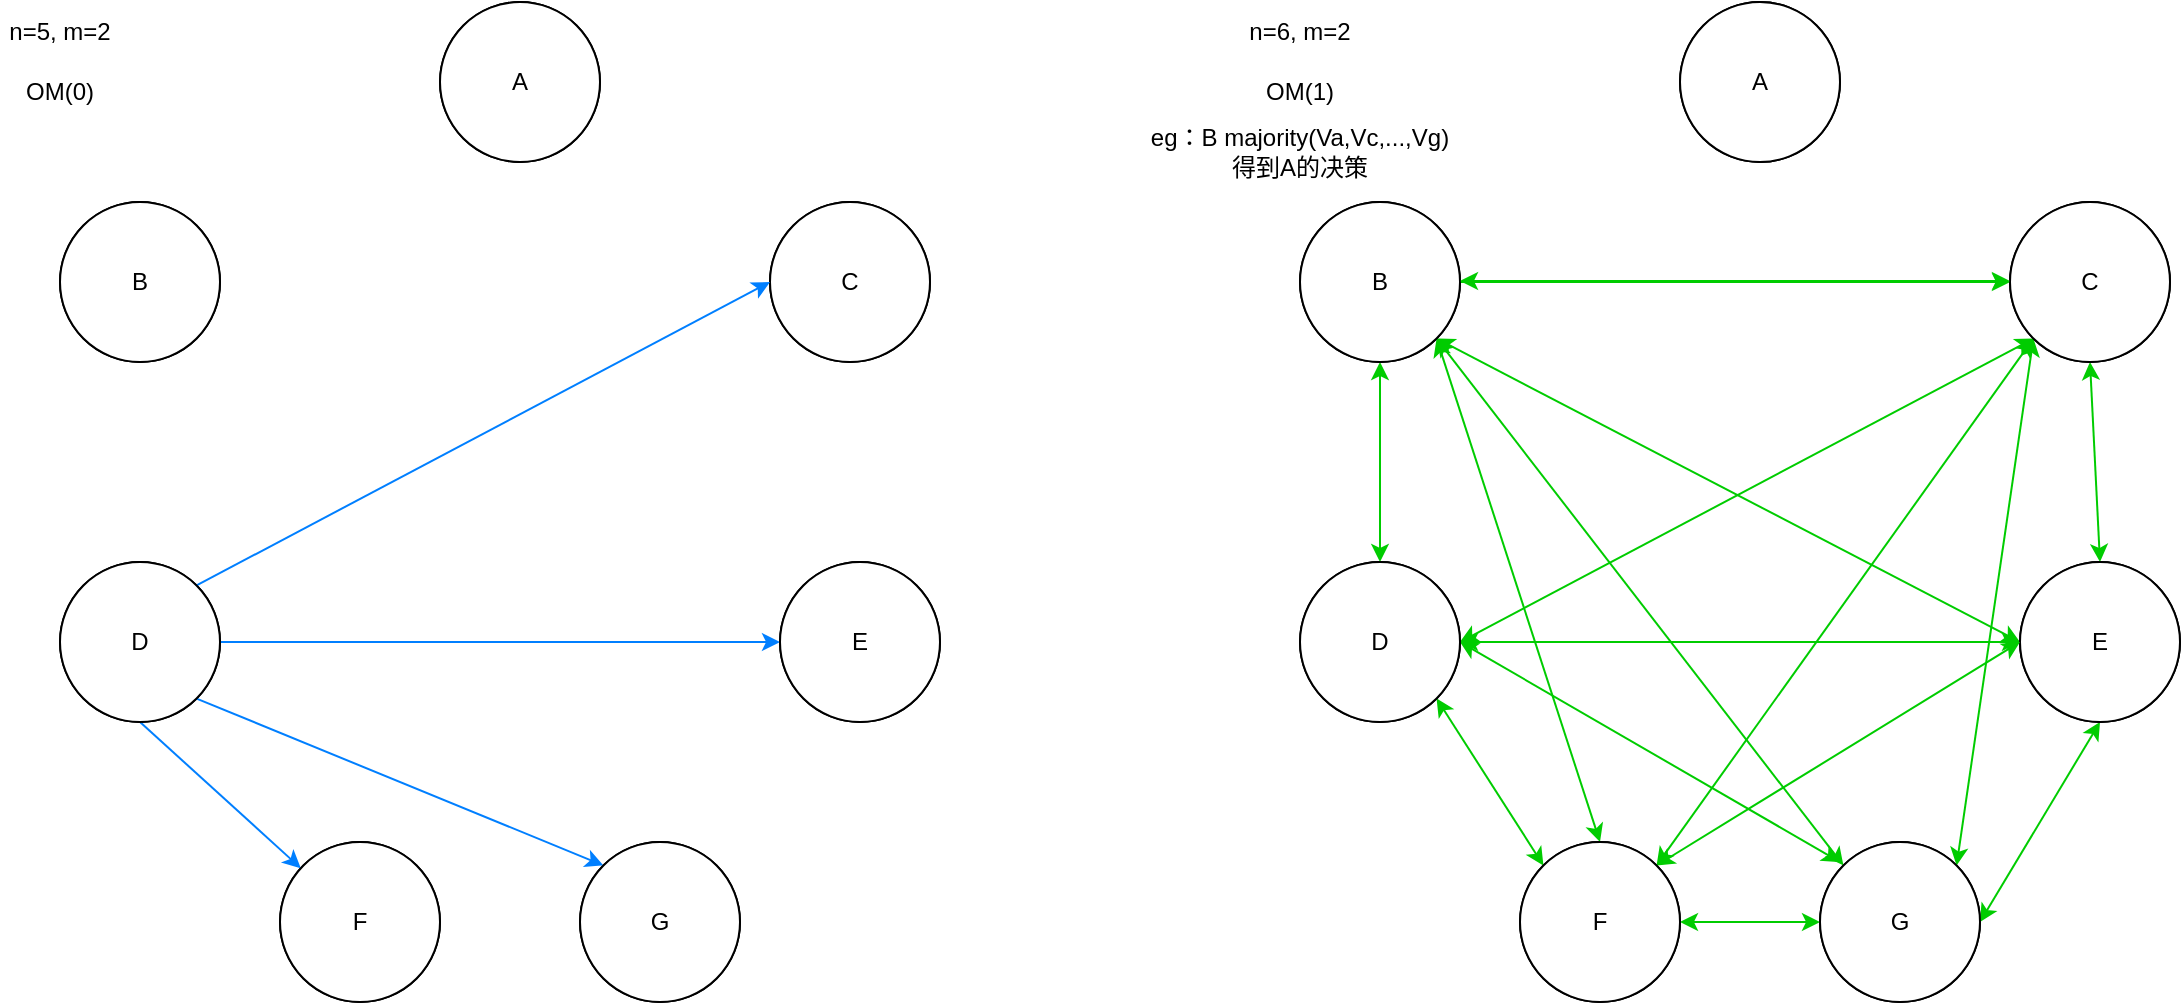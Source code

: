 <mxfile version="15.7.0" type="github">
  <diagram id="l8hXMBHkgcEJcSW0mbfh" name="Page-1">
    <mxGraphModel dx="1511" dy="843" grid="1" gridSize="10" guides="1" tooltips="1" connect="1" arrows="1" fold="1" page="1" pageScale="1" pageWidth="1169" pageHeight="827" math="0" shadow="0">
      <root>
        <mxCell id="0" />
        <mxCell id="1" parent="0" />
        <mxCell id="R8ctW1b-srJAbuBpRHoN-1" value="A" style="ellipse;whiteSpace=wrap;html=1;aspect=fixed;" vertex="1" parent="1">
          <mxGeometry x="220" y="10" width="80" height="80" as="geometry" />
        </mxCell>
        <mxCell id="R8ctW1b-srJAbuBpRHoN-2" value="B" style="ellipse;whiteSpace=wrap;html=1;aspect=fixed;" vertex="1" parent="1">
          <mxGeometry x="30" y="110" width="80" height="80" as="geometry" />
        </mxCell>
        <mxCell id="R8ctW1b-srJAbuBpRHoN-3" value="C" style="ellipse;whiteSpace=wrap;html=1;aspect=fixed;" vertex="1" parent="1">
          <mxGeometry x="385" y="110" width="80" height="80" as="geometry" />
        </mxCell>
        <mxCell id="R8ctW1b-srJAbuBpRHoN-4" value="D" style="ellipse;whiteSpace=wrap;html=1;aspect=fixed;" vertex="1" parent="1">
          <mxGeometry x="30" y="290" width="80" height="80" as="geometry" />
        </mxCell>
        <mxCell id="R8ctW1b-srJAbuBpRHoN-5" value="E" style="ellipse;whiteSpace=wrap;html=1;aspect=fixed;" vertex="1" parent="1">
          <mxGeometry x="390" y="290" width="80" height="80" as="geometry" />
        </mxCell>
        <mxCell id="R8ctW1b-srJAbuBpRHoN-6" value="F" style="ellipse;whiteSpace=wrap;html=1;aspect=fixed;" vertex="1" parent="1">
          <mxGeometry x="140" y="430" width="80" height="80" as="geometry" />
        </mxCell>
        <mxCell id="R8ctW1b-srJAbuBpRHoN-7" value="G" style="ellipse;whiteSpace=wrap;html=1;aspect=fixed;" vertex="1" parent="1">
          <mxGeometry x="290" y="430" width="80" height="80" as="geometry" />
        </mxCell>
        <mxCell id="R8ctW1b-srJAbuBpRHoN-10" value="n=5, m=2" style="text;html=1;strokeColor=none;fillColor=none;align=center;verticalAlign=middle;whiteSpace=wrap;rounded=0;" vertex="1" parent="1">
          <mxGeometry y="10" width="60" height="30" as="geometry" />
        </mxCell>
        <mxCell id="R8ctW1b-srJAbuBpRHoN-15" value="OM(0)" style="text;html=1;strokeColor=none;fillColor=none;align=center;verticalAlign=middle;whiteSpace=wrap;rounded=0;" vertex="1" parent="1">
          <mxGeometry y="40" width="60" height="30" as="geometry" />
        </mxCell>
        <mxCell id="R8ctW1b-srJAbuBpRHoN-23" value="A" style="ellipse;whiteSpace=wrap;html=1;aspect=fixed;" vertex="1" parent="1">
          <mxGeometry x="220" y="10" width="80" height="80" as="geometry" />
        </mxCell>
        <mxCell id="R8ctW1b-srJAbuBpRHoN-24" value="B" style="ellipse;whiteSpace=wrap;html=1;aspect=fixed;" vertex="1" parent="1">
          <mxGeometry x="30" y="110" width="80" height="80" as="geometry" />
        </mxCell>
        <mxCell id="R8ctW1b-srJAbuBpRHoN-25" value="C" style="ellipse;whiteSpace=wrap;html=1;aspect=fixed;" vertex="1" parent="1">
          <mxGeometry x="385" y="110" width="80" height="80" as="geometry" />
        </mxCell>
        <mxCell id="R8ctW1b-srJAbuBpRHoN-96" style="edgeStyle=none;rounded=0;orthogonalLoop=1;jettySize=auto;html=1;exitX=1;exitY=0;exitDx=0;exitDy=0;entryX=0;entryY=0.5;entryDx=0;entryDy=0;startArrow=none;startFill=0;strokeColor=#007FFF;" edge="1" parent="1" source="R8ctW1b-srJAbuBpRHoN-26" target="R8ctW1b-srJAbuBpRHoN-25">
          <mxGeometry relative="1" as="geometry" />
        </mxCell>
        <mxCell id="R8ctW1b-srJAbuBpRHoN-97" style="edgeStyle=none;rounded=0;orthogonalLoop=1;jettySize=auto;html=1;exitX=1;exitY=0.5;exitDx=0;exitDy=0;startArrow=none;startFill=0;strokeColor=#007FFF;" edge="1" parent="1" source="R8ctW1b-srJAbuBpRHoN-26" target="R8ctW1b-srJAbuBpRHoN-27">
          <mxGeometry relative="1" as="geometry" />
        </mxCell>
        <mxCell id="R8ctW1b-srJAbuBpRHoN-99" style="edgeStyle=none;rounded=0;orthogonalLoop=1;jettySize=auto;html=1;exitX=0.5;exitY=1;exitDx=0;exitDy=0;startArrow=none;startFill=0;strokeColor=#007FFF;" edge="1" parent="1" source="R8ctW1b-srJAbuBpRHoN-26" target="R8ctW1b-srJAbuBpRHoN-28">
          <mxGeometry relative="1" as="geometry" />
        </mxCell>
        <mxCell id="R8ctW1b-srJAbuBpRHoN-100" style="edgeStyle=none;rounded=0;orthogonalLoop=1;jettySize=auto;html=1;exitX=1;exitY=1;exitDx=0;exitDy=0;entryX=0;entryY=0;entryDx=0;entryDy=0;startArrow=none;startFill=0;strokeColor=#007FFF;" edge="1" parent="1" source="R8ctW1b-srJAbuBpRHoN-26" target="R8ctW1b-srJAbuBpRHoN-29">
          <mxGeometry relative="1" as="geometry" />
        </mxCell>
        <mxCell id="R8ctW1b-srJAbuBpRHoN-26" value="D" style="ellipse;whiteSpace=wrap;html=1;aspect=fixed;" vertex="1" parent="1">
          <mxGeometry x="30" y="290" width="80" height="80" as="geometry" />
        </mxCell>
        <mxCell id="R8ctW1b-srJAbuBpRHoN-27" value="E" style="ellipse;whiteSpace=wrap;html=1;aspect=fixed;" vertex="1" parent="1">
          <mxGeometry x="390" y="290" width="80" height="80" as="geometry" />
        </mxCell>
        <mxCell id="R8ctW1b-srJAbuBpRHoN-28" value="F" style="ellipse;whiteSpace=wrap;html=1;aspect=fixed;" vertex="1" parent="1">
          <mxGeometry x="140" y="430" width="80" height="80" as="geometry" />
        </mxCell>
        <mxCell id="R8ctW1b-srJAbuBpRHoN-29" value="G" style="ellipse;whiteSpace=wrap;html=1;aspect=fixed;" vertex="1" parent="1">
          <mxGeometry x="290" y="430" width="80" height="80" as="geometry" />
        </mxCell>
        <mxCell id="R8ctW1b-srJAbuBpRHoN-53" value="A" style="ellipse;whiteSpace=wrap;html=1;aspect=fixed;" vertex="1" parent="1">
          <mxGeometry x="840" y="10" width="80" height="80" as="geometry" />
        </mxCell>
        <mxCell id="R8ctW1b-srJAbuBpRHoN-54" value="B" style="ellipse;whiteSpace=wrap;html=1;aspect=fixed;" vertex="1" parent="1">
          <mxGeometry x="650" y="110" width="80" height="80" as="geometry" />
        </mxCell>
        <mxCell id="R8ctW1b-srJAbuBpRHoN-55" value="C" style="ellipse;whiteSpace=wrap;html=1;aspect=fixed;" vertex="1" parent="1">
          <mxGeometry x="1005" y="110" width="80" height="80" as="geometry" />
        </mxCell>
        <mxCell id="R8ctW1b-srJAbuBpRHoN-56" value="D" style="ellipse;whiteSpace=wrap;html=1;aspect=fixed;" vertex="1" parent="1">
          <mxGeometry x="650" y="290" width="80" height="80" as="geometry" />
        </mxCell>
        <mxCell id="R8ctW1b-srJAbuBpRHoN-57" value="E" style="ellipse;whiteSpace=wrap;html=1;aspect=fixed;" vertex="1" parent="1">
          <mxGeometry x="1010" y="290" width="80" height="80" as="geometry" />
        </mxCell>
        <mxCell id="R8ctW1b-srJAbuBpRHoN-58" value="F" style="ellipse;whiteSpace=wrap;html=1;aspect=fixed;" vertex="1" parent="1">
          <mxGeometry x="760" y="430" width="80" height="80" as="geometry" />
        </mxCell>
        <mxCell id="R8ctW1b-srJAbuBpRHoN-59" value="G" style="ellipse;whiteSpace=wrap;html=1;aspect=fixed;" vertex="1" parent="1">
          <mxGeometry x="910" y="430" width="80" height="80" as="geometry" />
        </mxCell>
        <mxCell id="R8ctW1b-srJAbuBpRHoN-60" value="n=6, m=2" style="text;html=1;strokeColor=none;fillColor=none;align=center;verticalAlign=middle;whiteSpace=wrap;rounded=0;" vertex="1" parent="1">
          <mxGeometry x="620" y="10" width="60" height="30" as="geometry" />
        </mxCell>
        <mxCell id="R8ctW1b-srJAbuBpRHoN-68" value="A" style="ellipse;whiteSpace=wrap;html=1;aspect=fixed;" vertex="1" parent="1">
          <mxGeometry x="840" y="10" width="80" height="80" as="geometry" />
        </mxCell>
        <mxCell id="R8ctW1b-srJAbuBpRHoN-77" style="edgeStyle=none;rounded=0;orthogonalLoop=1;jettySize=auto;html=1;exitX=1;exitY=0.5;exitDx=0;exitDy=0;entryX=0;entryY=0.5;entryDx=0;entryDy=0;strokeColor=#00CC00;" edge="1" parent="1" source="R8ctW1b-srJAbuBpRHoN-69" target="R8ctW1b-srJAbuBpRHoN-70">
          <mxGeometry relative="1" as="geometry" />
        </mxCell>
        <mxCell id="R8ctW1b-srJAbuBpRHoN-78" style="edgeStyle=none;rounded=0;orthogonalLoop=1;jettySize=auto;html=1;exitX=0.5;exitY=1;exitDx=0;exitDy=0;strokeColor=#00CC00;startArrow=classic;startFill=1;" edge="1" parent="1" source="R8ctW1b-srJAbuBpRHoN-69" target="R8ctW1b-srJAbuBpRHoN-71">
          <mxGeometry relative="1" as="geometry" />
        </mxCell>
        <mxCell id="R8ctW1b-srJAbuBpRHoN-79" style="edgeStyle=none;rounded=0;orthogonalLoop=1;jettySize=auto;html=1;exitX=1;exitY=1;exitDx=0;exitDy=0;entryX=0.5;entryY=0;entryDx=0;entryDy=0;strokeColor=#00CC00;startArrow=classic;startFill=1;" edge="1" parent="1" source="R8ctW1b-srJAbuBpRHoN-69" target="R8ctW1b-srJAbuBpRHoN-73">
          <mxGeometry relative="1" as="geometry" />
        </mxCell>
        <mxCell id="R8ctW1b-srJAbuBpRHoN-80" style="edgeStyle=none;rounded=0;orthogonalLoop=1;jettySize=auto;html=1;exitX=1;exitY=1;exitDx=0;exitDy=0;entryX=0;entryY=0;entryDx=0;entryDy=0;strokeColor=#00CC00;startArrow=classic;startFill=1;" edge="1" parent="1" source="R8ctW1b-srJAbuBpRHoN-69" target="R8ctW1b-srJAbuBpRHoN-74">
          <mxGeometry relative="1" as="geometry" />
        </mxCell>
        <mxCell id="R8ctW1b-srJAbuBpRHoN-81" style="edgeStyle=none;rounded=0;orthogonalLoop=1;jettySize=auto;html=1;exitX=1;exitY=1;exitDx=0;exitDy=0;entryX=0;entryY=0.5;entryDx=0;entryDy=0;strokeColor=#00CC00;startArrow=classic;startFill=1;" edge="1" parent="1" source="R8ctW1b-srJAbuBpRHoN-69" target="R8ctW1b-srJAbuBpRHoN-72">
          <mxGeometry relative="1" as="geometry" />
        </mxCell>
        <mxCell id="R8ctW1b-srJAbuBpRHoN-69" value="B" style="ellipse;whiteSpace=wrap;html=1;aspect=fixed;" vertex="1" parent="1">
          <mxGeometry x="650" y="110" width="80" height="80" as="geometry" />
        </mxCell>
        <mxCell id="R8ctW1b-srJAbuBpRHoN-84" style="edgeStyle=none;rounded=0;orthogonalLoop=1;jettySize=auto;html=1;exitX=0.5;exitY=1;exitDx=0;exitDy=0;entryX=0.5;entryY=0;entryDx=0;entryDy=0;startArrow=classic;startFill=1;strokeColor=#00CC00;" edge="1" parent="1" source="R8ctW1b-srJAbuBpRHoN-70" target="R8ctW1b-srJAbuBpRHoN-72">
          <mxGeometry relative="1" as="geometry" />
        </mxCell>
        <mxCell id="R8ctW1b-srJAbuBpRHoN-85" style="edgeStyle=none;rounded=0;orthogonalLoop=1;jettySize=auto;html=1;exitX=0;exitY=1;exitDx=0;exitDy=0;entryX=1;entryY=0;entryDx=0;entryDy=0;startArrow=classic;startFill=1;strokeColor=#00CC00;" edge="1" parent="1" source="R8ctW1b-srJAbuBpRHoN-70" target="R8ctW1b-srJAbuBpRHoN-74">
          <mxGeometry relative="1" as="geometry" />
        </mxCell>
        <mxCell id="R8ctW1b-srJAbuBpRHoN-86" style="edgeStyle=none;rounded=0;orthogonalLoop=1;jettySize=auto;html=1;exitX=0;exitY=1;exitDx=0;exitDy=0;entryX=1;entryY=0;entryDx=0;entryDy=0;startArrow=classic;startFill=1;strokeColor=#00CC00;" edge="1" parent="1" source="R8ctW1b-srJAbuBpRHoN-70" target="R8ctW1b-srJAbuBpRHoN-73">
          <mxGeometry relative="1" as="geometry" />
        </mxCell>
        <mxCell id="R8ctW1b-srJAbuBpRHoN-87" style="edgeStyle=none;rounded=0;orthogonalLoop=1;jettySize=auto;html=1;exitX=0;exitY=1;exitDx=0;exitDy=0;entryX=1;entryY=0.5;entryDx=0;entryDy=0;startArrow=classic;startFill=1;strokeColor=#00CC00;" edge="1" parent="1" source="R8ctW1b-srJAbuBpRHoN-70" target="R8ctW1b-srJAbuBpRHoN-71">
          <mxGeometry relative="1" as="geometry" />
        </mxCell>
        <mxCell id="R8ctW1b-srJAbuBpRHoN-70" value="C" style="ellipse;whiteSpace=wrap;html=1;aspect=fixed;" vertex="1" parent="1">
          <mxGeometry x="1005" y="110" width="80" height="80" as="geometry" />
        </mxCell>
        <mxCell id="R8ctW1b-srJAbuBpRHoN-88" style="edgeStyle=none;rounded=0;orthogonalLoop=1;jettySize=auto;html=1;exitX=1;exitY=1;exitDx=0;exitDy=0;entryX=0;entryY=0;entryDx=0;entryDy=0;startArrow=classic;startFill=1;strokeColor=#00CC00;" edge="1" parent="1" source="R8ctW1b-srJAbuBpRHoN-71" target="R8ctW1b-srJAbuBpRHoN-73">
          <mxGeometry relative="1" as="geometry" />
        </mxCell>
        <mxCell id="R8ctW1b-srJAbuBpRHoN-91" style="edgeStyle=none;rounded=0;orthogonalLoop=1;jettySize=auto;html=1;exitX=1;exitY=0.5;exitDx=0;exitDy=0;entryX=0;entryY=0.5;entryDx=0;entryDy=0;startArrow=classic;startFill=1;strokeColor=#00CC00;" edge="1" parent="1" source="R8ctW1b-srJAbuBpRHoN-71" target="R8ctW1b-srJAbuBpRHoN-72">
          <mxGeometry relative="1" as="geometry" />
        </mxCell>
        <mxCell id="R8ctW1b-srJAbuBpRHoN-93" style="edgeStyle=none;rounded=0;orthogonalLoop=1;jettySize=auto;html=1;exitX=1;exitY=0.5;exitDx=0;exitDy=0;startArrow=classic;startFill=1;strokeColor=#00CC00;" edge="1" parent="1" source="R8ctW1b-srJAbuBpRHoN-71">
          <mxGeometry relative="1" as="geometry">
            <mxPoint x="920" y="440" as="targetPoint" />
          </mxGeometry>
        </mxCell>
        <mxCell id="R8ctW1b-srJAbuBpRHoN-71" value="D" style="ellipse;whiteSpace=wrap;html=1;aspect=fixed;" vertex="1" parent="1">
          <mxGeometry x="650" y="290" width="80" height="80" as="geometry" />
        </mxCell>
        <mxCell id="R8ctW1b-srJAbuBpRHoN-90" style="edgeStyle=none;rounded=0;orthogonalLoop=1;jettySize=auto;html=1;exitX=0.5;exitY=1;exitDx=0;exitDy=0;entryX=1;entryY=0.5;entryDx=0;entryDy=0;startArrow=classic;startFill=1;strokeColor=#00CC00;" edge="1" parent="1" source="R8ctW1b-srJAbuBpRHoN-72" target="R8ctW1b-srJAbuBpRHoN-74">
          <mxGeometry relative="1" as="geometry" />
        </mxCell>
        <mxCell id="R8ctW1b-srJAbuBpRHoN-72" value="E" style="ellipse;whiteSpace=wrap;html=1;aspect=fixed;" vertex="1" parent="1">
          <mxGeometry x="1010" y="290" width="80" height="80" as="geometry" />
        </mxCell>
        <mxCell id="R8ctW1b-srJAbuBpRHoN-89" style="edgeStyle=none;rounded=0;orthogonalLoop=1;jettySize=auto;html=1;exitX=1;exitY=0.5;exitDx=0;exitDy=0;entryX=0;entryY=0.5;entryDx=0;entryDy=0;startArrow=classic;startFill=1;strokeColor=#00CC00;" edge="1" parent="1" source="R8ctW1b-srJAbuBpRHoN-73" target="R8ctW1b-srJAbuBpRHoN-74">
          <mxGeometry relative="1" as="geometry" />
        </mxCell>
        <mxCell id="R8ctW1b-srJAbuBpRHoN-92" style="edgeStyle=none;rounded=0;orthogonalLoop=1;jettySize=auto;html=1;exitX=1;exitY=0;exitDx=0;exitDy=0;entryX=0;entryY=0.5;entryDx=0;entryDy=0;startArrow=classic;startFill=1;strokeColor=#00CC00;" edge="1" parent="1" source="R8ctW1b-srJAbuBpRHoN-73" target="R8ctW1b-srJAbuBpRHoN-72">
          <mxGeometry relative="1" as="geometry" />
        </mxCell>
        <mxCell id="R8ctW1b-srJAbuBpRHoN-73" value="F" style="ellipse;whiteSpace=wrap;html=1;aspect=fixed;" vertex="1" parent="1">
          <mxGeometry x="760" y="430" width="80" height="80" as="geometry" />
        </mxCell>
        <mxCell id="R8ctW1b-srJAbuBpRHoN-74" value="G" style="ellipse;whiteSpace=wrap;html=1;aspect=fixed;" vertex="1" parent="1">
          <mxGeometry x="910" y="430" width="80" height="80" as="geometry" />
        </mxCell>
        <mxCell id="R8ctW1b-srJAbuBpRHoN-76" value="OM(1)" style="text;html=1;strokeColor=none;fillColor=none;align=center;verticalAlign=middle;whiteSpace=wrap;rounded=0;" vertex="1" parent="1">
          <mxGeometry x="620" y="40" width="60" height="30" as="geometry" />
        </mxCell>
        <mxCell id="R8ctW1b-srJAbuBpRHoN-82" style="edgeStyle=none;rounded=0;orthogonalLoop=1;jettySize=auto;html=1;exitX=0.5;exitY=1;exitDx=0;exitDy=0;strokeColor=#00CC00;" edge="1" parent="1" source="R8ctW1b-srJAbuBpRHoN-76" target="R8ctW1b-srJAbuBpRHoN-76">
          <mxGeometry relative="1" as="geometry" />
        </mxCell>
        <mxCell id="R8ctW1b-srJAbuBpRHoN-83" style="edgeStyle=none;rounded=0;orthogonalLoop=1;jettySize=auto;html=1;exitX=1;exitY=0.5;exitDx=0;exitDy=0;entryX=0;entryY=0.5;entryDx=0;entryDy=0;strokeColor=#00CC00;startArrow=classic;startFill=1;" edge="1" parent="1">
          <mxGeometry relative="1" as="geometry">
            <mxPoint x="730" y="149.5" as="sourcePoint" />
            <mxPoint x="1005" y="149.5" as="targetPoint" />
          </mxGeometry>
        </mxCell>
        <mxCell id="R8ctW1b-srJAbuBpRHoN-95" value="eg：B majority(Va,Vc,...,Vg)得到A的决策" style="text;html=1;strokeColor=none;fillColor=none;align=center;verticalAlign=middle;whiteSpace=wrap;rounded=0;" vertex="1" parent="1">
          <mxGeometry x="570" y="70" width="160" height="30" as="geometry" />
        </mxCell>
      </root>
    </mxGraphModel>
  </diagram>
</mxfile>

